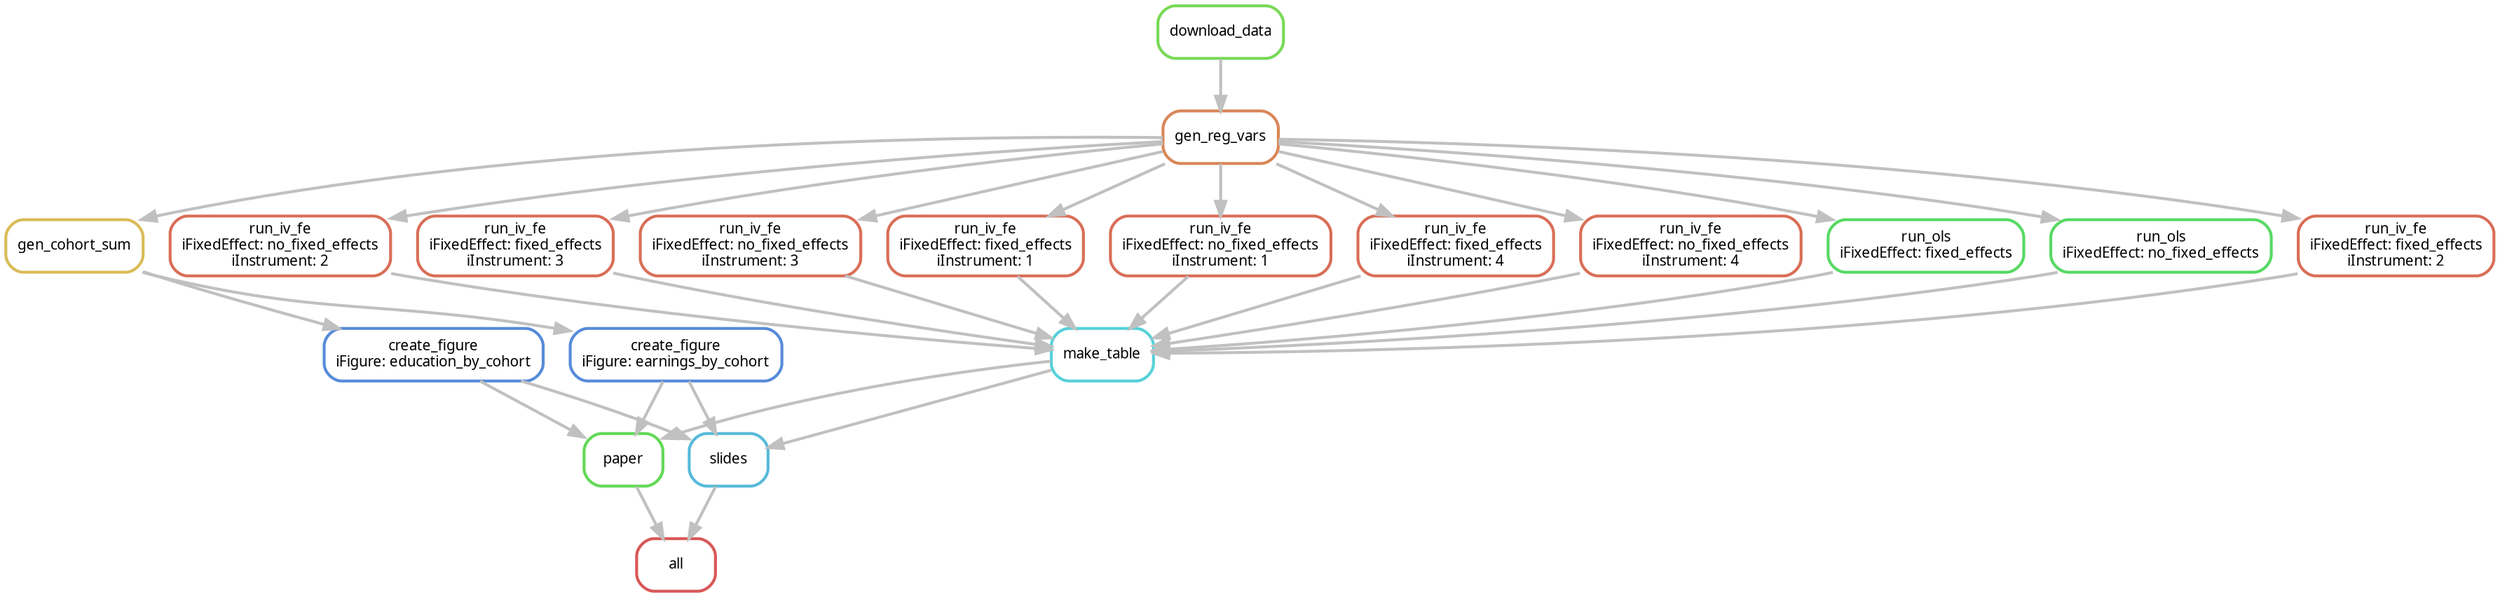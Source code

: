 digraph snakemake_dag {
    graph[bgcolor=white, margin=0];
    node[shape=box, style=rounded, fontname=sans,                 fontsize=10, penwidth=2];
    edge[penwidth=2, color=grey];
	0[label = "all", color = "0.00 0.6 0.85", style="rounded"];
	1[label = "paper", color = "0.32 0.6 0.85", style="rounded"];
	2[label = "create_figure\niFigure: earnings_by_cohort", color = "0.60 0.6 0.85", style="rounded"];
	3[label = "gen_cohort_sum", color = "0.13 0.6 0.85", style="rounded"];
	4[label = "gen_reg_vars", color = "0.06 0.6 0.85", style="rounded"];
	5[label = "download_data", color = "0.29 0.6 0.85", style="rounded"];
	6[label = "create_figure\niFigure: education_by_cohort", color = "0.60 0.6 0.85", style="rounded"];
	7[label = "make_table", color = "0.51 0.6 0.85", style="rounded"];
	8[label = "run_ols\niFixedEffect: fixed_effects", color = "0.35 0.6 0.85", style="rounded"];
	9[label = "run_ols\niFixedEffect: no_fixed_effects", color = "0.35 0.6 0.85", style="rounded"];
	10[label = "run_iv_fe\niFixedEffect: fixed_effects\niInstrument: 2", color = "0.03 0.6 0.85", style="rounded"];
	11[label = "run_iv_fe\niFixedEffect: no_fixed_effects\niInstrument: 2", color = "0.03 0.6 0.85", style="rounded"];
	12[label = "run_iv_fe\niFixedEffect: fixed_effects\niInstrument: 3", color = "0.03 0.6 0.85", style="rounded"];
	13[label = "run_iv_fe\niFixedEffect: no_fixed_effects\niInstrument: 3", color = "0.03 0.6 0.85", style="rounded"];
	14[label = "run_iv_fe\niFixedEffect: fixed_effects\niInstrument: 1", color = "0.03 0.6 0.85", style="rounded"];
	15[label = "run_iv_fe\niFixedEffect: no_fixed_effects\niInstrument: 1", color = "0.03 0.6 0.85", style="rounded"];
	16[label = "run_iv_fe\niFixedEffect: fixed_effects\niInstrument: 4", color = "0.03 0.6 0.85", style="rounded"];
	17[label = "run_iv_fe\niFixedEffect: no_fixed_effects\niInstrument: 4", color = "0.03 0.6 0.85", style="rounded"];
	18[label = "slides", color = "0.54 0.6 0.85", style="rounded"];
	1 -> 0
	18 -> 0
	2 -> 1
	6 -> 1
	7 -> 1
	3 -> 2
	4 -> 3
	5 -> 4
	3 -> 6
	8 -> 7
	9 -> 7
	10 -> 7
	11 -> 7
	12 -> 7
	13 -> 7
	14 -> 7
	15 -> 7
	16 -> 7
	17 -> 7
	4 -> 8
	4 -> 9
	4 -> 10
	4 -> 11
	4 -> 12
	4 -> 13
	4 -> 14
	4 -> 15
	4 -> 16
	4 -> 17
	2 -> 18
	6 -> 18
	7 -> 18
}            
